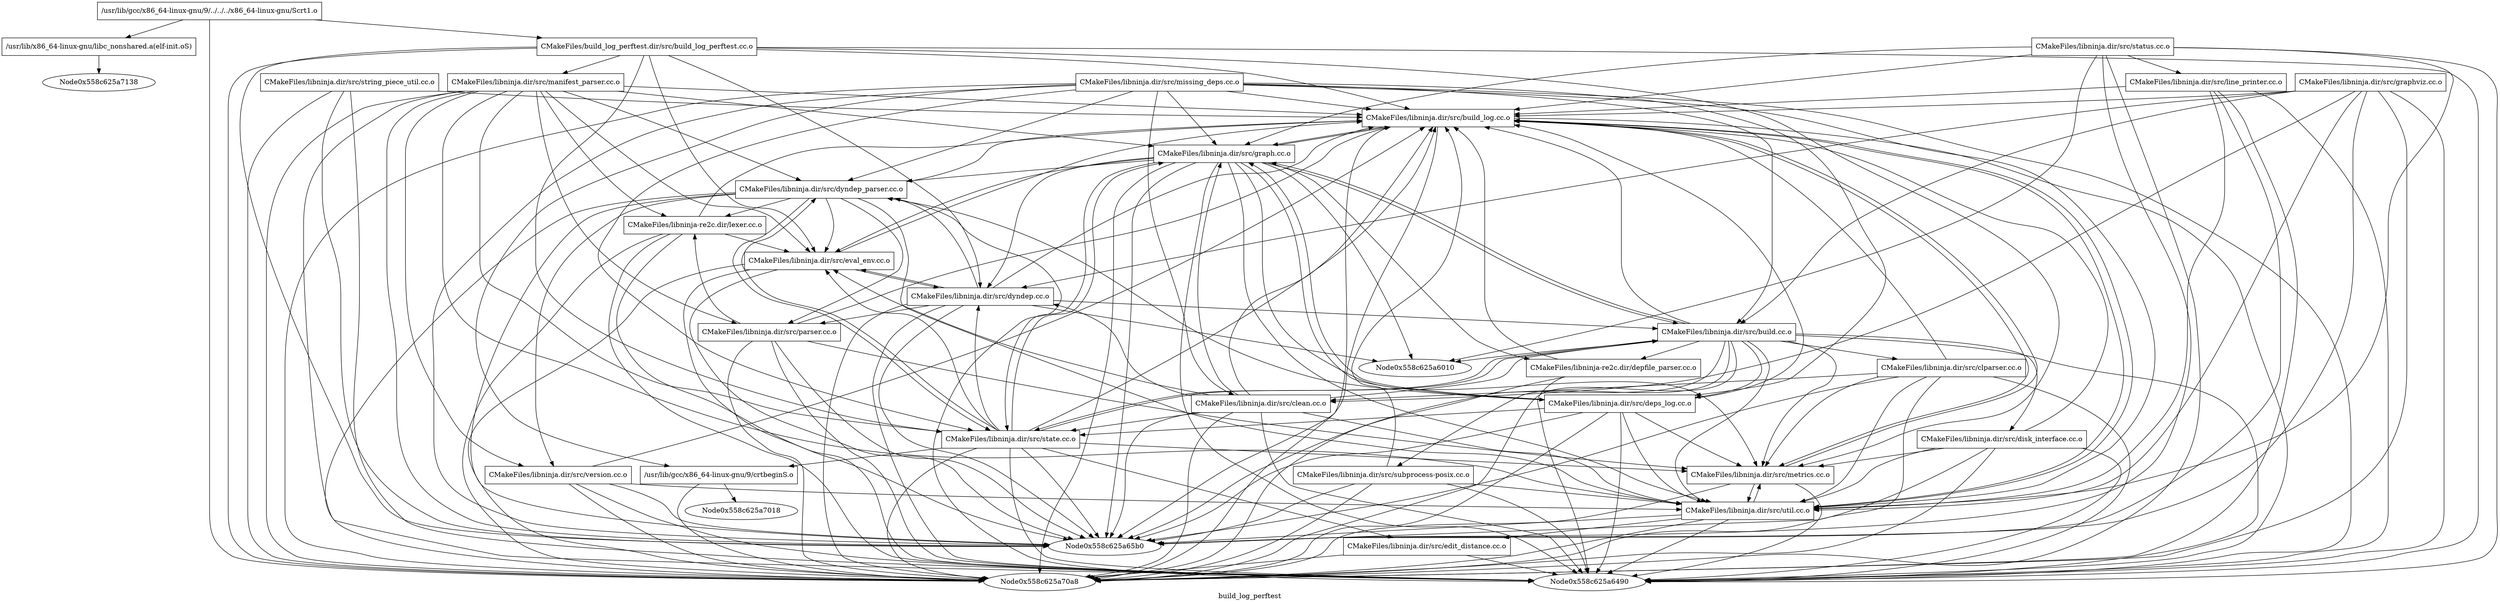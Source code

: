 digraph "build_log_perftest" {
	label="build_log_perftest";

	Node0x558c625a6208 [shape=record,label="{/usr/lib/gcc/x86_64-linux-gnu/9/../../../x86_64-linux-gnu/Scrt1.o}"];
	Node0x558c625a6208 -> Node0x558c625a69a0;
	Node0x558c625a6208 -> Node0x558c625a6958;
	Node0x558c625a6208 -> Node0x558c625a70a8;
	Node0x558c625a6ac0 [shape=record,label="{/usr/lib/gcc/x86_64-linux-gnu/9/crtbeginS.o}"];
	Node0x558c625a6ac0 -> Node0x558c625a7018;
	Node0x558c625a6ac0 -> Node0x558c625a70a8;
	Node0x558c625a6400 [shape=record,label="{CMakeFiles/libninja.dir/src/build_log.cc.o}"];
	Node0x558c625a6400 -> Node0x558c625a7060;
	Node0x558c625a6400 -> Node0x558c625a6058;
	Node0x558c625a6400 -> Node0x558c625a6d48;
	Node0x558c625a6400 -> Node0x558c625a6490;
	Node0x558c625a6400 -> Node0x558c625a65b0;
	Node0x558c625a6400 -> Node0x558c625a70a8;
	Node0x558c625a6f40 [shape=record,label="{CMakeFiles/libninja.dir/src/build.cc.o}"];
	Node0x558c625a6f40 -> Node0x558c625a6400;
	Node0x558c625a6f40 -> Node0x558c625a6178;
	Node0x558c625a6f40 -> Node0x558c625a6010;
	Node0x558c625a6f40 -> Node0x558c625a6b50;
	Node0x558c625a6f40 -> Node0x558c625a70f0;
	Node0x558c625a6f40 -> Node0x558c625a7060;
	Node0x558c625a6f40 -> Node0x558c625a6058;
	Node0x558c625a6f40 -> Node0x558c625a6130;
	Node0x558c625a6f40 -> Node0x558c625a6d48;
	Node0x558c625a6f40 -> Node0x558c625a69e8;
	Node0x558c625a6f40 -> Node0x558c625a6e20;
	Node0x558c625a6f40 -> Node0x558c625a6490;
	Node0x558c625a6f40 -> Node0x558c625a65b0;
	Node0x558c625a6f40 -> Node0x558c625a70a8;
	Node0x558c625a6880 [shape=record,label="{CMakeFiles/libninja.dir/src/clean.cc.o}"];
	Node0x558c625a6880 -> Node0x558c625a6400;
	Node0x558c625a6880 -> Node0x558c625a6f40;
	Node0x558c625a6880 -> Node0x558c625a6c28;
	Node0x558c625a6880 -> Node0x558c625a6520;
	Node0x558c625a6880 -> Node0x558c625a7060;
	Node0x558c625a6880 -> Node0x558c625a6130;
	Node0x558c625a6880 -> Node0x558c625a6d48;
	Node0x558c625a6880 -> Node0x558c625a6490;
	Node0x558c625a6880 -> Node0x558c625a65b0;
	Node0x558c625a6880 -> Node0x558c625a70a8;
	Node0x558c625a6178 [shape=record,label="{CMakeFiles/libninja.dir/src/clparser.cc.o}"];
	Node0x558c625a6178 -> Node0x558c625a6400;
	Node0x558c625a6178 -> Node0x558c625a6880;
	Node0x558c625a6178 -> Node0x558c625a6058;
	Node0x558c625a6178 -> Node0x558c625a6d48;
	Node0x558c625a6178 -> Node0x558c625a6490;
	Node0x558c625a6178 -> Node0x558c625a65b0;
	Node0x558c625a6178 -> Node0x558c625a70a8;
	Node0x558c625a6c28 [shape=record,label="{CMakeFiles/libninja.dir/src/dyndep.cc.o}"];
	Node0x558c625a6c28 -> Node0x558c625a6400;
	Node0x558c625a6c28 -> Node0x558c625a6f40;
	Node0x558c625a6c28 -> Node0x558c625a65f8;
	Node0x558c625a6c28 -> Node0x558c625a6010;
	Node0x558c625a6c28 -> Node0x558c625a6520;
	Node0x558c625a6c28 -> Node0x558c625a64d8;
	Node0x558c625a6c28 -> Node0x558c625a6490;
	Node0x558c625a6c28 -> Node0x558c625a65b0;
	Node0x558c625a6c28 -> Node0x558c625a70a8;
	Node0x558c625a65f8 [shape=record,label="{CMakeFiles/libninja.dir/src/dyndep_parser.cc.o}"];
	Node0x558c625a65f8 -> Node0x558c625a6400;
	Node0x558c625a65f8 -> Node0x558c625a6520;
	Node0x558c625a65f8 -> Node0x558c625a64d8;
	Node0x558c625a65f8 -> Node0x558c625a6130;
	Node0x558c625a65f8 -> Node0x558c625a6d48;
	Node0x558c625a65f8 -> Node0x558c625a6298;
	Node0x558c625a65f8 -> Node0x558c625a62e0;
	Node0x558c625a65f8 -> Node0x558c625a6490;
	Node0x558c625a65f8 -> Node0x558c625a65b0;
	Node0x558c625a65f8 -> Node0x558c625a70a8;
	Node0x558c625a6b50 [shape=record,label="{CMakeFiles/libninja.dir/src/deps_log.cc.o}"];
	Node0x558c625a6b50 -> Node0x558c625a6400;
	Node0x558c625a6b50 -> Node0x558c625a65f8;
	Node0x558c625a6b50 -> Node0x558c625a7060;
	Node0x558c625a6b50 -> Node0x558c625a6058;
	Node0x558c625a6b50 -> Node0x558c625a6130;
	Node0x558c625a6b50 -> Node0x558c625a6d48;
	Node0x558c625a6b50 -> Node0x558c625a6490;
	Node0x558c625a6b50 -> Node0x558c625a65b0;
	Node0x558c625a6b50 -> Node0x558c625a70a8;
	Node0x558c625a70f0 [shape=record,label="{CMakeFiles/libninja.dir/src/disk_interface.cc.o}"];
	Node0x558c625a70f0 -> Node0x558c625a6400;
	Node0x558c625a70f0 -> Node0x558c625a6058;
	Node0x558c625a70f0 -> Node0x558c625a6d48;
	Node0x558c625a70f0 -> Node0x558c625a6490;
	Node0x558c625a70f0 -> Node0x558c625a65b0;
	Node0x558c625a70f0 -> Node0x558c625a70a8;
	Node0x558c625a60e8 [shape=record,label="{CMakeFiles/libninja.dir/src/edit_distance.cc.o}"];
	Node0x558c625a60e8 -> Node0x558c625a6490;
	Node0x558c625a60e8 -> Node0x558c625a70a8;
	Node0x558c625a6520 [shape=record,label="{CMakeFiles/libninja.dir/src/eval_env.cc.o}"];
	Node0x558c625a6520 -> Node0x558c625a6400;
	Node0x558c625a6520 -> Node0x558c625a6c28;
	Node0x558c625a6520 -> Node0x558c625a6490;
	Node0x558c625a6520 -> Node0x558c625a65b0;
	Node0x558c625a6520 -> Node0x558c625a70a8;
	Node0x558c625a7060 [shape=record,label="{CMakeFiles/libninja.dir/src/graph.cc.o}"];
	Node0x558c625a7060 -> Node0x558c625a6400;
	Node0x558c625a7060 -> Node0x558c625a6f40;
	Node0x558c625a7060 -> Node0x558c625a6c28;
	Node0x558c625a7060 -> Node0x558c625a65f8;
	Node0x558c625a7060 -> Node0x558c625a6010;
	Node0x558c625a7060 -> Node0x558c625a6b50;
	Node0x558c625a7060 -> Node0x558c625a6520;
	Node0x558c625a7060 -> Node0x558c625a6058;
	Node0x558c625a7060 -> Node0x558c625a6130;
	Node0x558c625a7060 -> Node0x558c625a6d48;
	Node0x558c625a7060 -> Node0x558c625a6e20;
	Node0x558c625a7060 -> Node0x558c625a6490;
	Node0x558c625a7060 -> Node0x558c625a65b0;
	Node0x558c625a7060 -> Node0x558c625a70a8;
	Node0x558c625a60a0 [shape=record,label="{CMakeFiles/libninja.dir/src/graphviz.cc.o}"];
	Node0x558c625a60a0 -> Node0x558c625a6400;
	Node0x558c625a60a0 -> Node0x558c625a6f40;
	Node0x558c625a60a0 -> Node0x558c625a6880;
	Node0x558c625a60a0 -> Node0x558c625a6c28;
	Node0x558c625a60a0 -> Node0x558c625a6d48;
	Node0x558c625a60a0 -> Node0x558c625a6490;
	Node0x558c625a60a0 -> Node0x558c625a65b0;
	Node0x558c625a60a0 -> Node0x558c625a70a8;
	Node0x558c625a6be0 [shape=record,label="{CMakeFiles/libninja.dir/src/line_printer.cc.o}"];
	Node0x558c625a6be0 -> Node0x558c625a6400;
	Node0x558c625a6be0 -> Node0x558c625a6d48;
	Node0x558c625a6be0 -> Node0x558c625a6490;
	Node0x558c625a6be0 -> Node0x558c625a65b0;
	Node0x558c625a6be0 -> Node0x558c625a70a8;
	Node0x558c625a6e68 [shape=record,label="{CMakeFiles/libninja.dir/src/manifest_parser.cc.o}"];
	Node0x558c625a6e68 -> Node0x558c625a6400;
	Node0x558c625a6e68 -> Node0x558c625a65f8;
	Node0x558c625a6e68 -> Node0x558c625a6520;
	Node0x558c625a6e68 -> Node0x558c625a7060;
	Node0x558c625a6e68 -> Node0x558c625a64d8;
	Node0x558c625a6e68 -> Node0x558c625a6130;
	Node0x558c625a6e68 -> Node0x558c625a6d48;
	Node0x558c625a6e68 -> Node0x558c625a6298;
	Node0x558c625a6e68 -> Node0x558c625a62e0;
	Node0x558c625a6e68 -> Node0x558c625a6490;
	Node0x558c625a6e68 -> Node0x558c625a65b0;
	Node0x558c625a6e68 -> Node0x558c625a70a8;
	Node0x558c625a6058 [shape=record,label="{CMakeFiles/libninja.dir/src/metrics.cc.o}"];
	Node0x558c625a6058 -> Node0x558c625a6400;
	Node0x558c625a6058 -> Node0x558c625a6d48;
	Node0x558c625a6058 -> Node0x558c625a6490;
	Node0x558c625a6058 -> Node0x558c625a70a8;
	Node0x558c625a6f88 [shape=record,label="{CMakeFiles/libninja.dir/src/missing_deps.cc.o}"];
	Node0x558c625a6f88 -> Node0x558c625a6ac0;
	Node0x558c625a6f88 -> Node0x558c625a6400;
	Node0x558c625a6f88 -> Node0x558c625a6f40;
	Node0x558c625a6f88 -> Node0x558c625a6880;
	Node0x558c625a6f88 -> Node0x558c625a65f8;
	Node0x558c625a6f88 -> Node0x558c625a6b50;
	Node0x558c625a6f88 -> Node0x558c625a7060;
	Node0x558c625a6f88 -> Node0x558c625a6130;
	Node0x558c625a6f88 -> Node0x558c625a6d48;
	Node0x558c625a6f88 -> Node0x558c625a6490;
	Node0x558c625a6f88 -> Node0x558c625a65b0;
	Node0x558c625a6f88 -> Node0x558c625a70a8;
	Node0x558c625a64d8 [shape=record,label="{CMakeFiles/libninja.dir/src/parser.cc.o}"];
	Node0x558c625a64d8 -> Node0x558c625a6400;
	Node0x558c625a64d8 -> Node0x558c625a6058;
	Node0x558c625a64d8 -> Node0x558c625a62e0;
	Node0x558c625a64d8 -> Node0x558c625a6490;
	Node0x558c625a64d8 -> Node0x558c625a65b0;
	Node0x558c625a64d8 -> Node0x558c625a70a8;
	Node0x558c625a6130 [shape=record,label="{CMakeFiles/libninja.dir/src/state.cc.o}"];
	Node0x558c625a6130 -> Node0x558c625a6ac0;
	Node0x558c625a6130 -> Node0x558c625a6400;
	Node0x558c625a6130 -> Node0x558c625a6f40;
	Node0x558c625a6130 -> Node0x558c625a6c28;
	Node0x558c625a6130 -> Node0x558c625a65f8;
	Node0x558c625a6130 -> Node0x558c625a60e8;
	Node0x558c625a6130 -> Node0x558c625a6520;
	Node0x558c625a6130 -> Node0x558c625a7060;
	Node0x558c625a6130 -> Node0x558c625a6058;
	Node0x558c625a6130 -> Node0x558c625a6490;
	Node0x558c625a6130 -> Node0x558c625a65b0;
	Node0x558c625a6130 -> Node0x558c625a70a8;
	Node0x558c625a6568 [shape=record,label="{CMakeFiles/libninja.dir/src/status.cc.o}"];
	Node0x558c625a6568 -> Node0x558c625a6400;
	Node0x558c625a6568 -> Node0x558c625a6010;
	Node0x558c625a6568 -> Node0x558c625a7060;
	Node0x558c625a6568 -> Node0x558c625a6be0;
	Node0x558c625a6568 -> Node0x558c625a6d48;
	Node0x558c625a6568 -> Node0x558c625a6490;
	Node0x558c625a6568 -> Node0x558c625a65b0;
	Node0x558c625a6568 -> Node0x558c625a70a8;
	Node0x558c625a6718 [shape=record,label="{CMakeFiles/libninja.dir/src/string_piece_util.cc.o}"];
	Node0x558c625a6718 -> Node0x558c625a6400;
	Node0x558c625a6718 -> Node0x558c625a6490;
	Node0x558c625a6718 -> Node0x558c625a65b0;
	Node0x558c625a6718 -> Node0x558c625a70a8;
	Node0x558c625a6d48 [shape=record,label="{CMakeFiles/libninja.dir/src/util.cc.o}"];
	Node0x558c625a6d48 -> Node0x558c625a6400;
	Node0x558c625a6d48 -> Node0x558c625a60e8;
	Node0x558c625a6d48 -> Node0x558c625a6058;
	Node0x558c625a6d48 -> Node0x558c625a6490;
	Node0x558c625a6d48 -> Node0x558c625a65b0;
	Node0x558c625a6d48 -> Node0x558c625a70a8;
	Node0x558c625a6298 [shape=record,label="{CMakeFiles/libninja.dir/src/version.cc.o}"];
	Node0x558c625a6298 -> Node0x558c625a6400;
	Node0x558c625a6298 -> Node0x558c625a6d48;
	Node0x558c625a6298 -> Node0x558c625a6490;
	Node0x558c625a6298 -> Node0x558c625a65b0;
	Node0x558c625a6298 -> Node0x558c625a70a8;
	Node0x558c625a69e8 [shape=record,label="{CMakeFiles/libninja.dir/src/subprocess-posix.cc.o}"];
	Node0x558c625a69e8 -> Node0x558c625a6400;
	Node0x558c625a69e8 -> Node0x558c625a6d48;
	Node0x558c625a69e8 -> Node0x558c625a6490;
	Node0x558c625a69e8 -> Node0x558c625a65b0;
	Node0x558c625a69e8 -> Node0x558c625a70a8;
	Node0x558c625a6e20 [shape=record,label="{CMakeFiles/libninja-re2c.dir/depfile_parser.cc.o}"];
	Node0x558c625a6e20 -> Node0x558c625a6400;
	Node0x558c625a6e20 -> Node0x558c625a6490;
	Node0x558c625a6e20 -> Node0x558c625a70a8;
	Node0x558c625a62e0 [shape=record,label="{CMakeFiles/libninja-re2c.dir/lexer.cc.o}"];
	Node0x558c625a62e0 -> Node0x558c625a6400;
	Node0x558c625a62e0 -> Node0x558c625a6520;
	Node0x558c625a62e0 -> Node0x558c625a6490;
	Node0x558c625a62e0 -> Node0x558c625a65b0;
	Node0x558c625a62e0 -> Node0x558c625a70a8;
	Node0x558c625a69a0 [shape=record,label="{CMakeFiles/build_log_perftest.dir/src/build_log_perftest.cc.o}"];
	Node0x558c625a69a0 -> Node0x558c625a6400;
	Node0x558c625a69a0 -> Node0x558c625a6c28;
	Node0x558c625a69a0 -> Node0x558c625a6520;
	Node0x558c625a69a0 -> Node0x558c625a6e68;
	Node0x558c625a69a0 -> Node0x558c625a6058;
	Node0x558c625a69a0 -> Node0x558c625a6130;
	Node0x558c625a69a0 -> Node0x558c625a6490;
	Node0x558c625a69a0 -> Node0x558c625a65b0;
	Node0x558c625a69a0 -> Node0x558c625a70a8;
	Node0x558c625a6958 [shape=record,label="{/usr/lib/x86_64-linux-gnu/libc_nonshared.a(elf-init.oS)}"];
	Node0x558c625a6958 -> Node0x558c625a7138;
}
